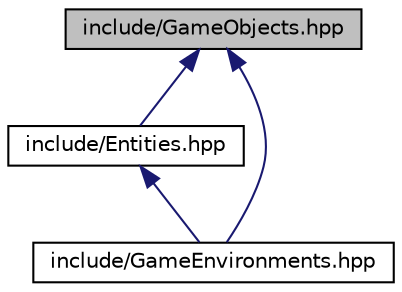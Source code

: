 digraph "include/GameObjects.hpp"
{
 // LATEX_PDF_SIZE
  edge [fontname="Helvetica",fontsize="10",labelfontname="Helvetica",labelfontsize="10"];
  node [fontname="Helvetica",fontsize="10",shape=record];
  Node1 [label="include/GameObjects.hpp",height=0.2,width=0.4,color="black", fillcolor="grey75", style="filled", fontcolor="black",tooltip="Card class."];
  Node1 -> Node2 [dir="back",color="midnightblue",fontsize="10",style="solid",fontname="Helvetica"];
  Node2 [label="include/Entities.hpp",height=0.2,width=0.4,color="black", fillcolor="white", style="filled",URL="$Entities_8hpp.html",tooltip="Player class."];
  Node2 -> Node3 [dir="back",color="midnightblue",fontsize="10",style="solid",fontname="Helvetica"];
  Node3 [label="include/GameEnvironments.hpp",height=0.2,width=0.4,color="black", fillcolor="white", style="filled",URL="$GameEnvironments_8hpp.html",tooltip="Event class."];
  Node1 -> Node3 [dir="back",color="midnightblue",fontsize="10",style="solid",fontname="Helvetica"];
}
